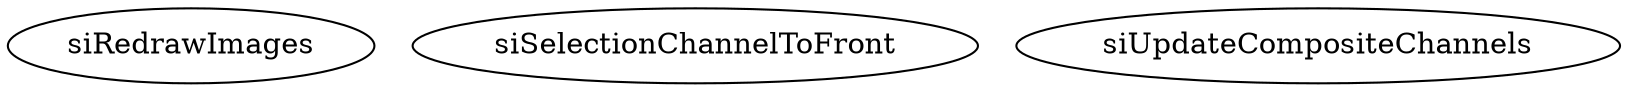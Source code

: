 /* Created by mdot for Matlab */
digraph m2html {

  siRedrawImages [URL="siRedrawImages.html"];
  siSelectionChannelToFront [URL="siSelectionChannelToFront.html"];
  siUpdateCompositeChannels [URL="siUpdateCompositeChannels.html"];
}